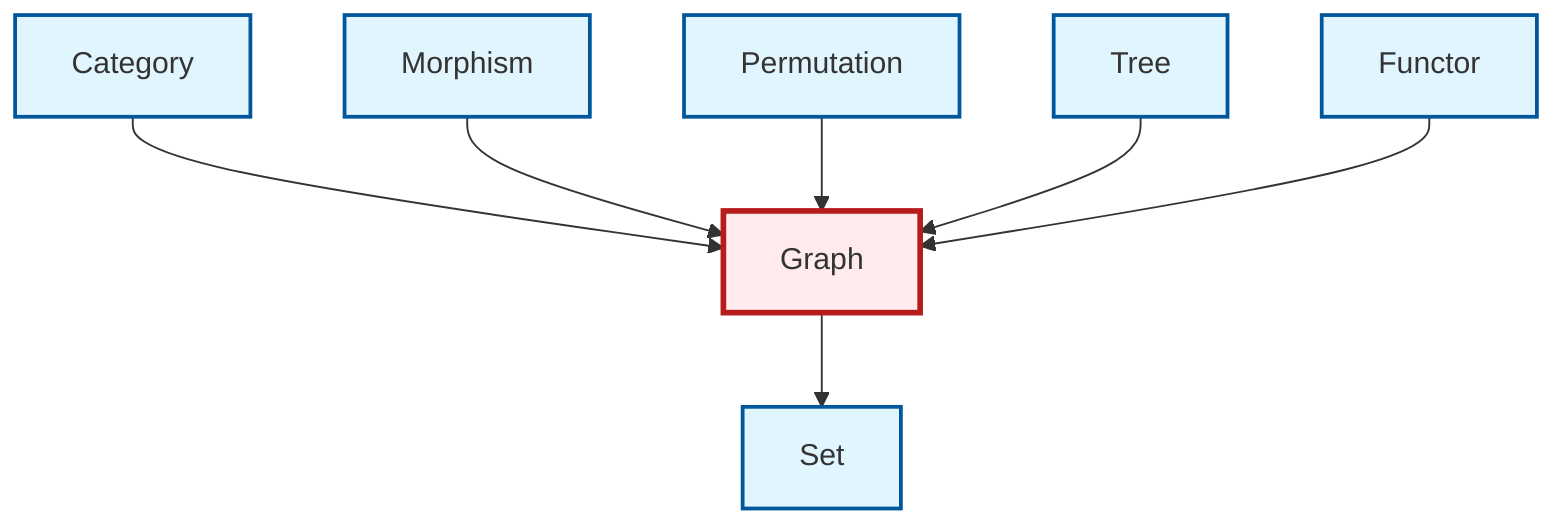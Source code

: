 graph TD
    classDef definition fill:#e1f5fe,stroke:#01579b,stroke-width:2px
    classDef theorem fill:#f3e5f5,stroke:#4a148c,stroke-width:2px
    classDef axiom fill:#fff3e0,stroke:#e65100,stroke-width:2px
    classDef example fill:#e8f5e9,stroke:#1b5e20,stroke-width:2px
    classDef current fill:#ffebee,stroke:#b71c1c,stroke-width:3px
    def-category["Category"]:::definition
    def-functor["Functor"]:::definition
    def-permutation["Permutation"]:::definition
    def-morphism["Morphism"]:::definition
    def-tree["Tree"]:::definition
    def-set["Set"]:::definition
    def-graph["Graph"]:::definition
    def-category --> def-graph
    def-morphism --> def-graph
    def-permutation --> def-graph
    def-tree --> def-graph
    def-functor --> def-graph
    def-graph --> def-set
    class def-graph current